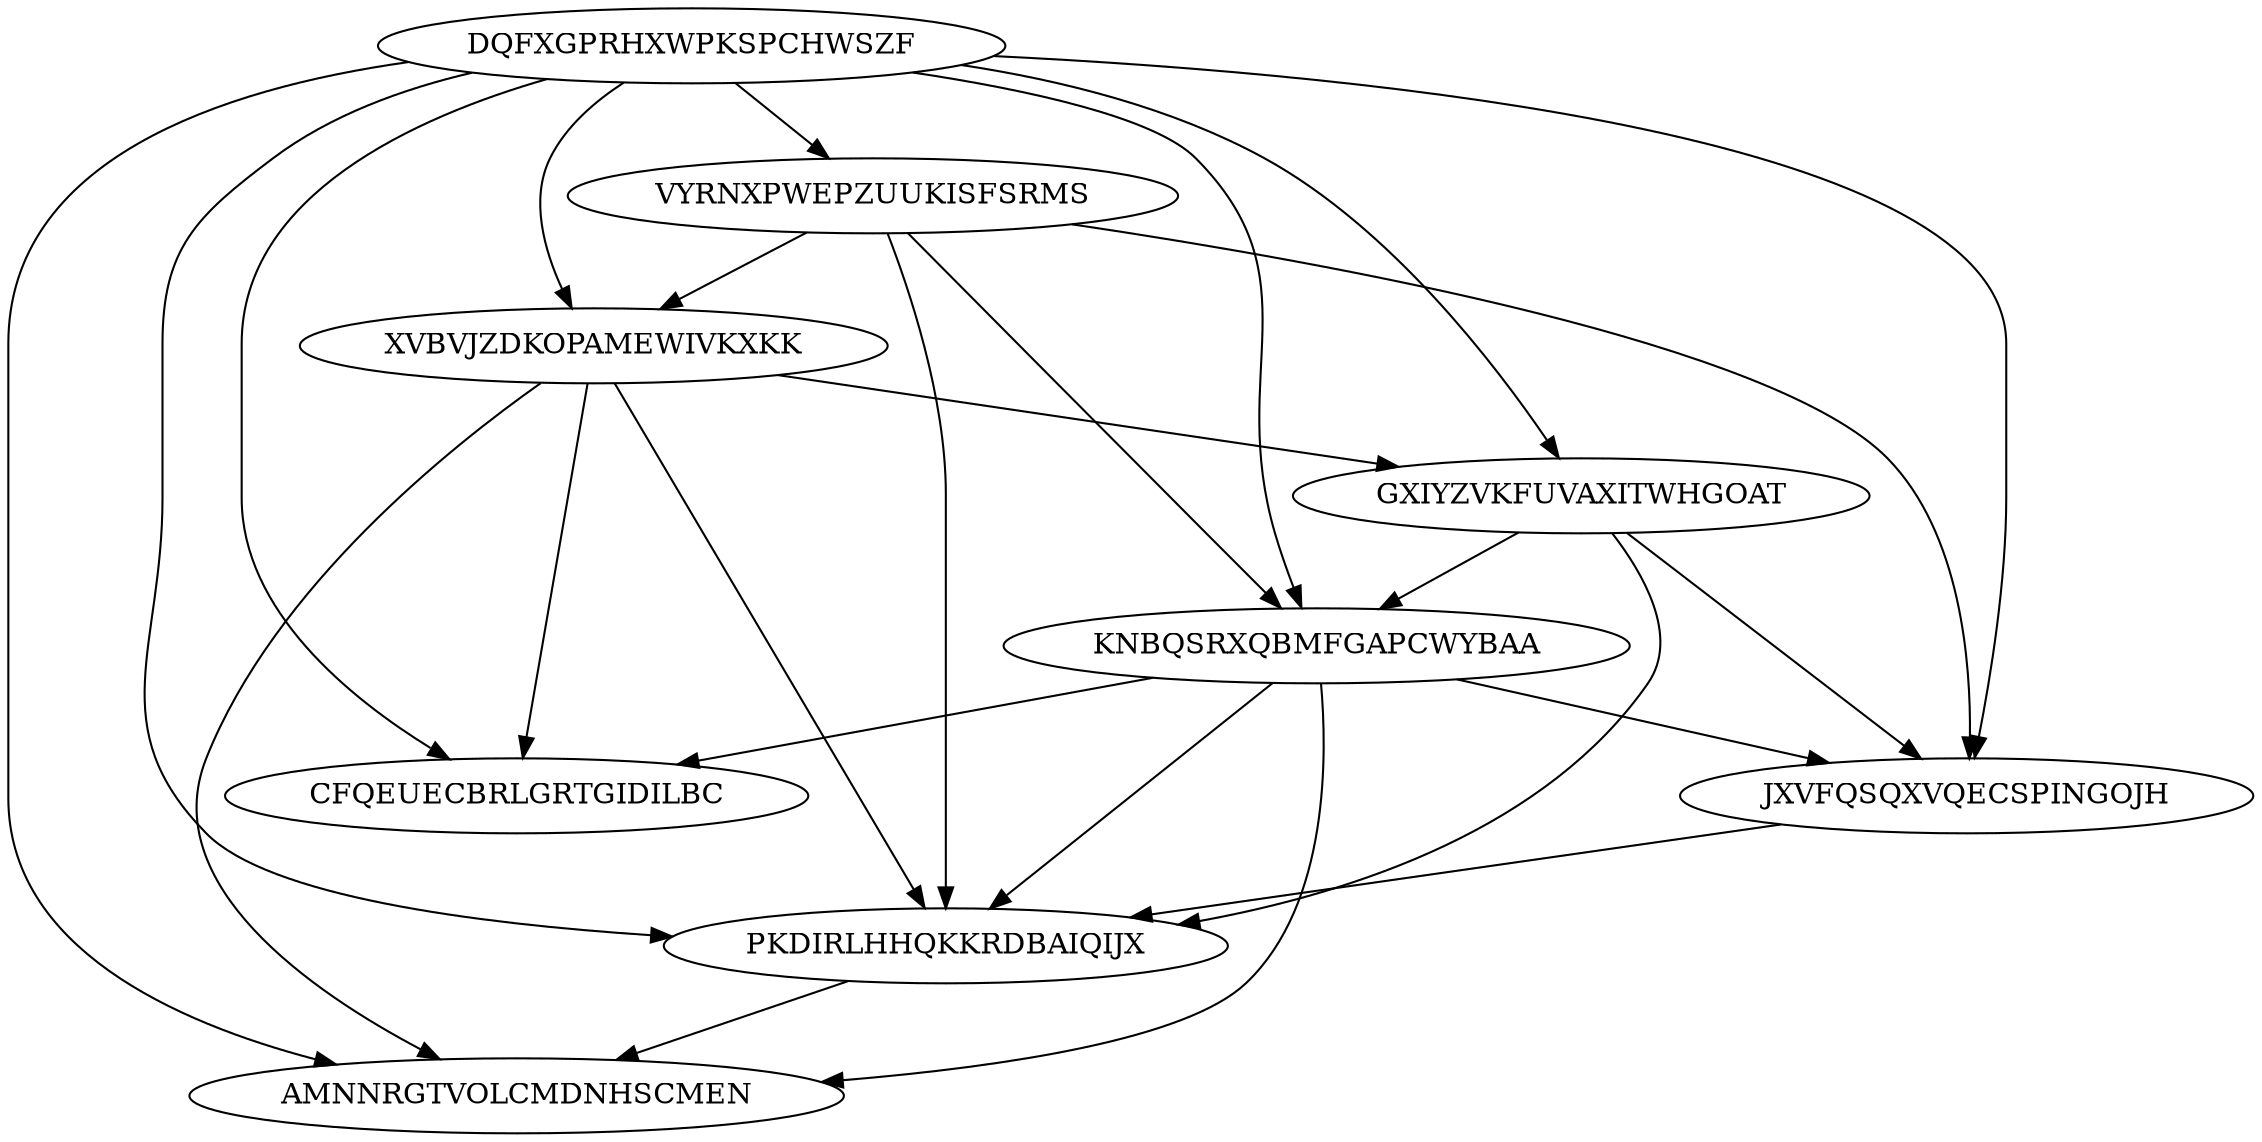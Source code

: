 digraph "N9M25" {
	DQFXGPRHXWPKSPCHWSZF			[Weight=11, Start=0, Processor=1];
	VYRNXPWEPZUUKISFSRMS			[Weight=15, Start=11, Processor=1];
	XVBVJZDKOPAMEWIVKXKK			[Weight=19, Start=26, Processor=1];
	GXIYZVKFUVAXITWHGOAT			[Weight=12, Start=45, Processor=1];
	KNBQSRXQBMFGAPCWYBAA			[Weight=20, Start=57, Processor=1];
	JXVFQSQXVQECSPINGOJH			[Weight=16, Start=77, Processor=1];
	PKDIRLHHQKKRDBAIQIJX			[Weight=17, Start=93, Processor=1];
	CFQEUECBRLGRTGIDILBC			[Weight=12, Start=90, Processor=2];
	AMNNRGTVOLCMDNHSCMEN			[Weight=16, Start=110, Processor=1];
	KNBQSRXQBMFGAPCWYBAA -> AMNNRGTVOLCMDNHSCMEN		[Weight=13];
	DQFXGPRHXWPKSPCHWSZF -> KNBQSRXQBMFGAPCWYBAA		[Weight=20];
	DQFXGPRHXWPKSPCHWSZF -> AMNNRGTVOLCMDNHSCMEN		[Weight=14];
	DQFXGPRHXWPKSPCHWSZF -> JXVFQSQXVQECSPINGOJH		[Weight=13];
	KNBQSRXQBMFGAPCWYBAA -> JXVFQSQXVQECSPINGOJH		[Weight=12];
	VYRNXPWEPZUUKISFSRMS -> XVBVJZDKOPAMEWIVKXKK		[Weight=20];
	DQFXGPRHXWPKSPCHWSZF -> CFQEUECBRLGRTGIDILBC		[Weight=14];
	VYRNXPWEPZUUKISFSRMS -> KNBQSRXQBMFGAPCWYBAA		[Weight=12];
	DQFXGPRHXWPKSPCHWSZF -> GXIYZVKFUVAXITWHGOAT		[Weight=17];
	DQFXGPRHXWPKSPCHWSZF -> PKDIRLHHQKKRDBAIQIJX		[Weight=10];
	GXIYZVKFUVAXITWHGOAT -> KNBQSRXQBMFGAPCWYBAA		[Weight=17];
	VYRNXPWEPZUUKISFSRMS -> JXVFQSQXVQECSPINGOJH		[Weight=14];
	XVBVJZDKOPAMEWIVKXKK -> CFQEUECBRLGRTGIDILBC		[Weight=16];
	VYRNXPWEPZUUKISFSRMS -> PKDIRLHHQKKRDBAIQIJX		[Weight=17];
	GXIYZVKFUVAXITWHGOAT -> JXVFQSQXVQECSPINGOJH		[Weight=16];
	KNBQSRXQBMFGAPCWYBAA -> CFQEUECBRLGRTGIDILBC		[Weight=13];
	XVBVJZDKOPAMEWIVKXKK -> GXIYZVKFUVAXITWHGOAT		[Weight=13];
	DQFXGPRHXWPKSPCHWSZF -> VYRNXPWEPZUUKISFSRMS		[Weight=19];
	XVBVJZDKOPAMEWIVKXKK -> AMNNRGTVOLCMDNHSCMEN		[Weight=14];
	PKDIRLHHQKKRDBAIQIJX -> AMNNRGTVOLCMDNHSCMEN		[Weight=13];
	JXVFQSQXVQECSPINGOJH -> PKDIRLHHQKKRDBAIQIJX		[Weight=14];
	KNBQSRXQBMFGAPCWYBAA -> PKDIRLHHQKKRDBAIQIJX		[Weight=14];
	GXIYZVKFUVAXITWHGOAT -> PKDIRLHHQKKRDBAIQIJX		[Weight=15];
	XVBVJZDKOPAMEWIVKXKK -> PKDIRLHHQKKRDBAIQIJX		[Weight=14];
	DQFXGPRHXWPKSPCHWSZF -> XVBVJZDKOPAMEWIVKXKK		[Weight=20];
}
